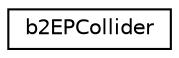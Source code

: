 digraph "Graphical Class Hierarchy"
{
  edge [fontname="Helvetica",fontsize="10",labelfontname="Helvetica",labelfontsize="10"];
  node [fontname="Helvetica",fontsize="10",shape=record];
  rankdir="LR";
  Node0 [label="b2EPCollider",height=0.2,width=0.4,color="black", fillcolor="white", style="filled",URL="$structb2EPCollider.html"];
}

